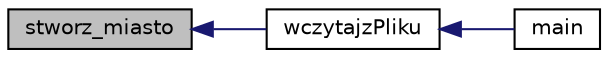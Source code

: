 digraph "stworz_miasto"
{
  edge [fontname="Helvetica",fontsize="10",labelfontname="Helvetica",labelfontsize="10"];
  node [fontname="Helvetica",fontsize="10",shape=record];
  rankdir="LR";
  Node11 [label="stworz_miasto",height=0.2,width=0.4,color="black", fillcolor="grey75", style="filled", fontcolor="black"];
  Node11 -> Node12 [dir="back",color="midnightblue",fontsize="10",style="solid",fontname="Helvetica"];
  Node12 [label="wczytajzPliku",height=0.2,width=0.4,color="black", fillcolor="white", style="filled",URL="$funkcje_8h.html#a6975d209e2b2997bdef356d244dd3a6e"];
  Node12 -> Node13 [dir="back",color="midnightblue",fontsize="10",style="solid",fontname="Helvetica"];
  Node13 [label="main",height=0.2,width=0.4,color="black", fillcolor="white", style="filled",URL="$_console_application1_8cpp.html#ab70e0563e49ae5efa9e43280907f91d7"];
}
